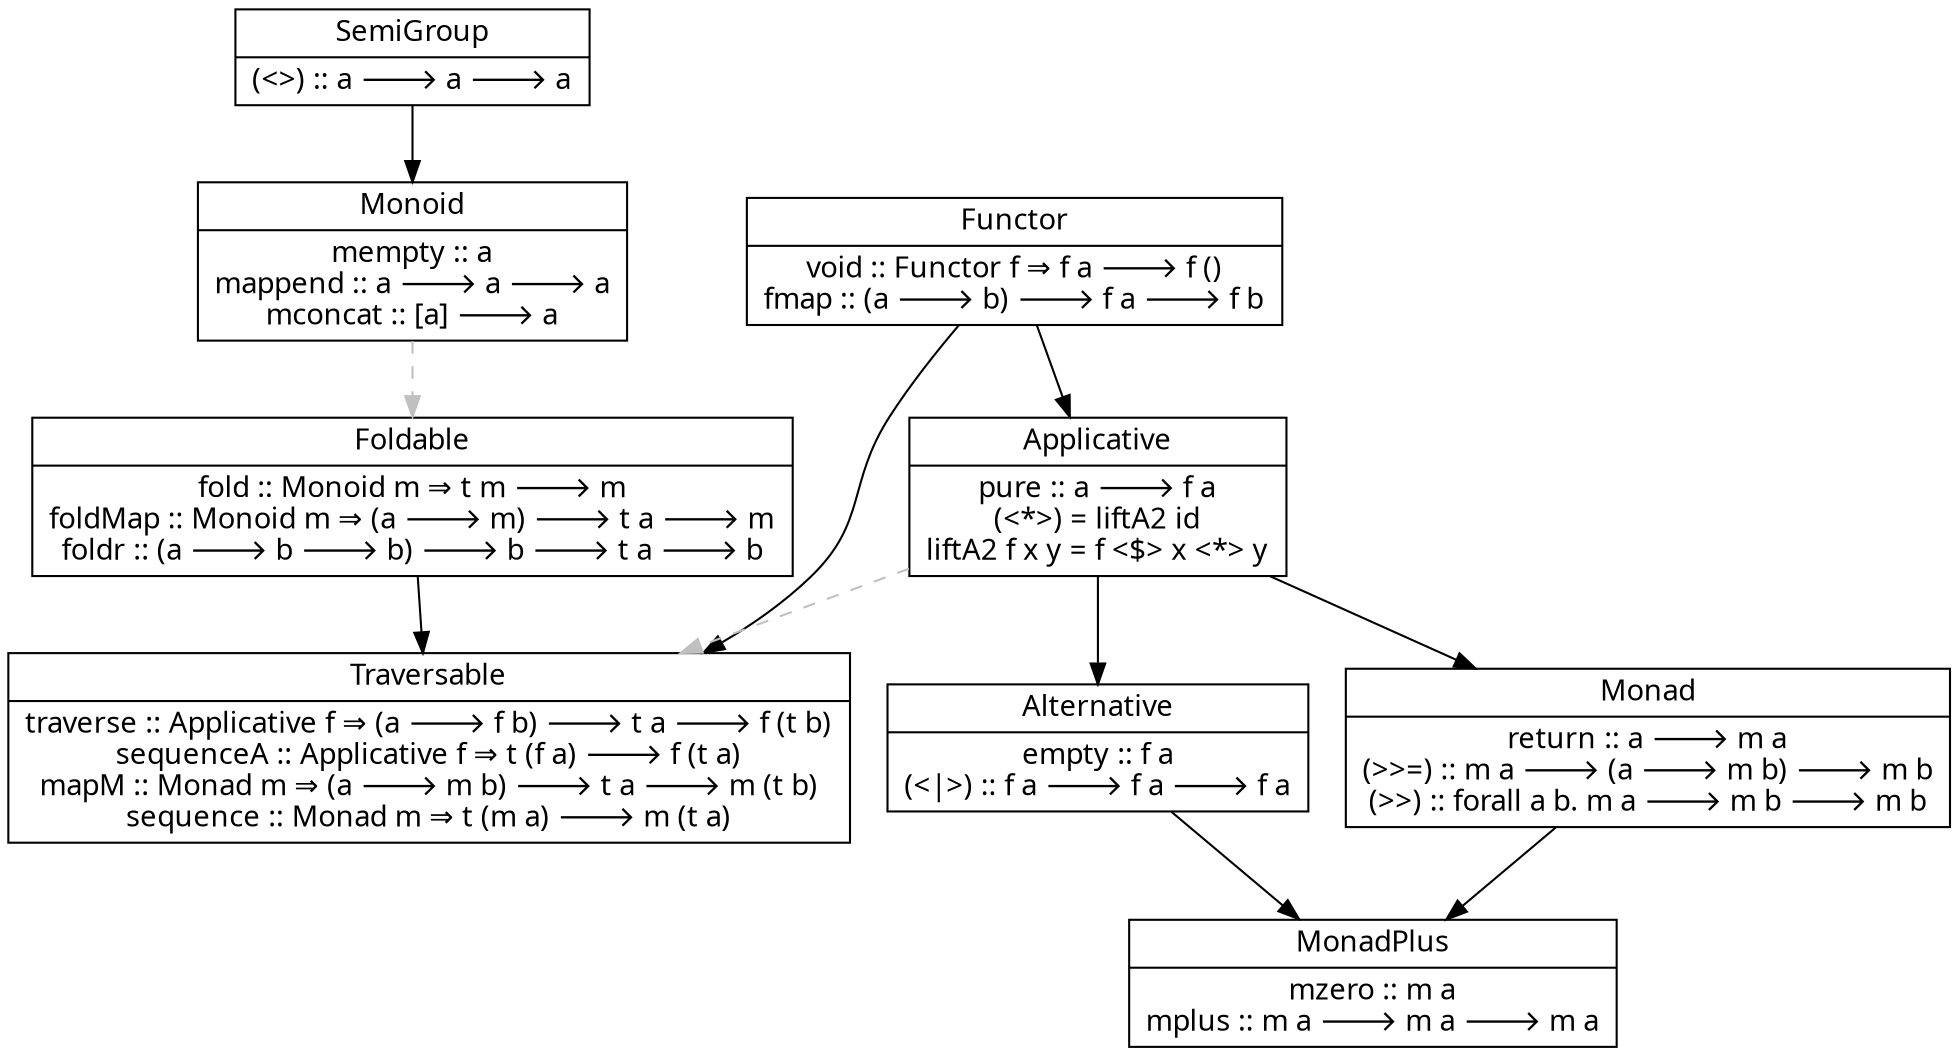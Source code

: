 digraph TECU {
    graph [ fontname = "dubai" ]
    node  [ fontname = "dubai" shape = record ]
    edge  [ fontname = "dubai" ]

    SemiGroup [
        label = "{SemiGroup|(\<\>) :: a 🡒 a 🡒 a}"
    ]

    Monoid [
        label = "{Monoid|mempty :: a\nmappend :: a 🡒 a 🡒 a\nmconcat :: [a] 🡒 a}"
    ]

    Foldable [
        label = "{Foldable|fold :: Monoid m ⇒ t m 🡒 m\nfoldMap :: Monoid m ⇒ (a 🡒 m) 🡒 t a 🡒 m\nfoldr :: (a 🡒 b 🡒 b) 🡒 b 🡒 t a 🡒 b}"
    ]

    Traversable [
        label = "{Traversable|traverse :: Applicative f ⇒ (a 🡒 f b) 🡒 t a 🡒 f (t b)\nsequenceA :: Applicative f ⇒ t (f a) 🡒 f (t a)\nmapM :: Monad m ⇒ (a 🡒 m b) 🡒 t a 🡒 m (t b)\nsequence :: Monad m ⇒ t (m a) 🡒 m (t a)}"
    ]

    Functor [
        label = "{Functor|void :: Functor f ⇒ f a 🡒 f ()\nfmap :: (a 🡒 b) 🡒 f a 🡒 f b}"
    ]

    Applicative [
        label = "{Applicative|pure :: a 🡒 f a\n(\<*\>) = liftA2 id\nliftA2 f x y = f \<$\> x \<*\> y}"
    ]

    Alternative [
        label = "{Alternative|empty :: f a\n(\<\|\>) :: f a 🡒 f a 🡒 f a}"
    ]

    Monad [
        label = "{Monad|return :: a 🡒 m a\n(\>\>=) :: m a 🡒 (a 🡒 m b) 🡒 m b\n(\>\>) :: forall a b. m a 🡒 m b 🡒 m b}"
    ]

    MonadPlus [
        label = "{MonadPlus|mzero :: m a\nmplus :: m a 🡒 m a 🡒 m a}"
    ]

    SemiGroup -> Monoid

    Foldable -> Traversable

    Functor -> Traversable

    Functor -> Applicative
    Applicative -> Monad
    Applicative -> Alternative

    Monad -> MonadPlus
    Alternative -> MonadPlus

    edge [ style = dashed, color = grey ]

    Monoid -> Foldable
    Applicative -> Traversable
}